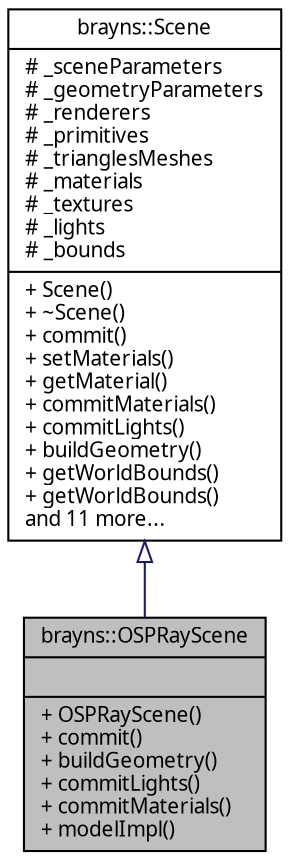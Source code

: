 digraph "brayns::OSPRayScene"
{
  edge [fontname="Sans",fontsize="10",labelfontname="Sans",labelfontsize="10"];
  node [fontname="Sans",fontsize="10",shape=record];
  Node1 [label="{brayns::OSPRayScene\n||+ OSPRayScene()\l+ commit()\l+ buildGeometry()\l+ commitLights()\l+ commitMaterials()\l+ modelImpl()\l}",height=0.2,width=0.4,color="black", fillcolor="grey75", style="filled" fontcolor="black"];
  Node2 -> Node1 [dir="back",color="midnightblue",fontsize="10",style="solid",arrowtail="onormal",fontname="Sans"];
  Node2 [label="{brayns::Scene\n|# _sceneParameters\l# _geometryParameters\l# _renderers\l# _primitives\l# _trianglesMeshes\l# _materials\l# _textures\l# _lights\l# _bounds\l|+ Scene()\l+ ~Scene()\l+ commit()\l+ setMaterials()\l+ getMaterial()\l+ commitMaterials()\l+ commitLights()\l+ buildGeometry()\l+ getWorldBounds()\l+ getWorldBounds()\land 11 more...\l}",height=0.2,width=0.4,color="black", fillcolor="white", style="filled",URL="$classbrayns_1_1_scene.html",tooltip="Scene object. "];
}
